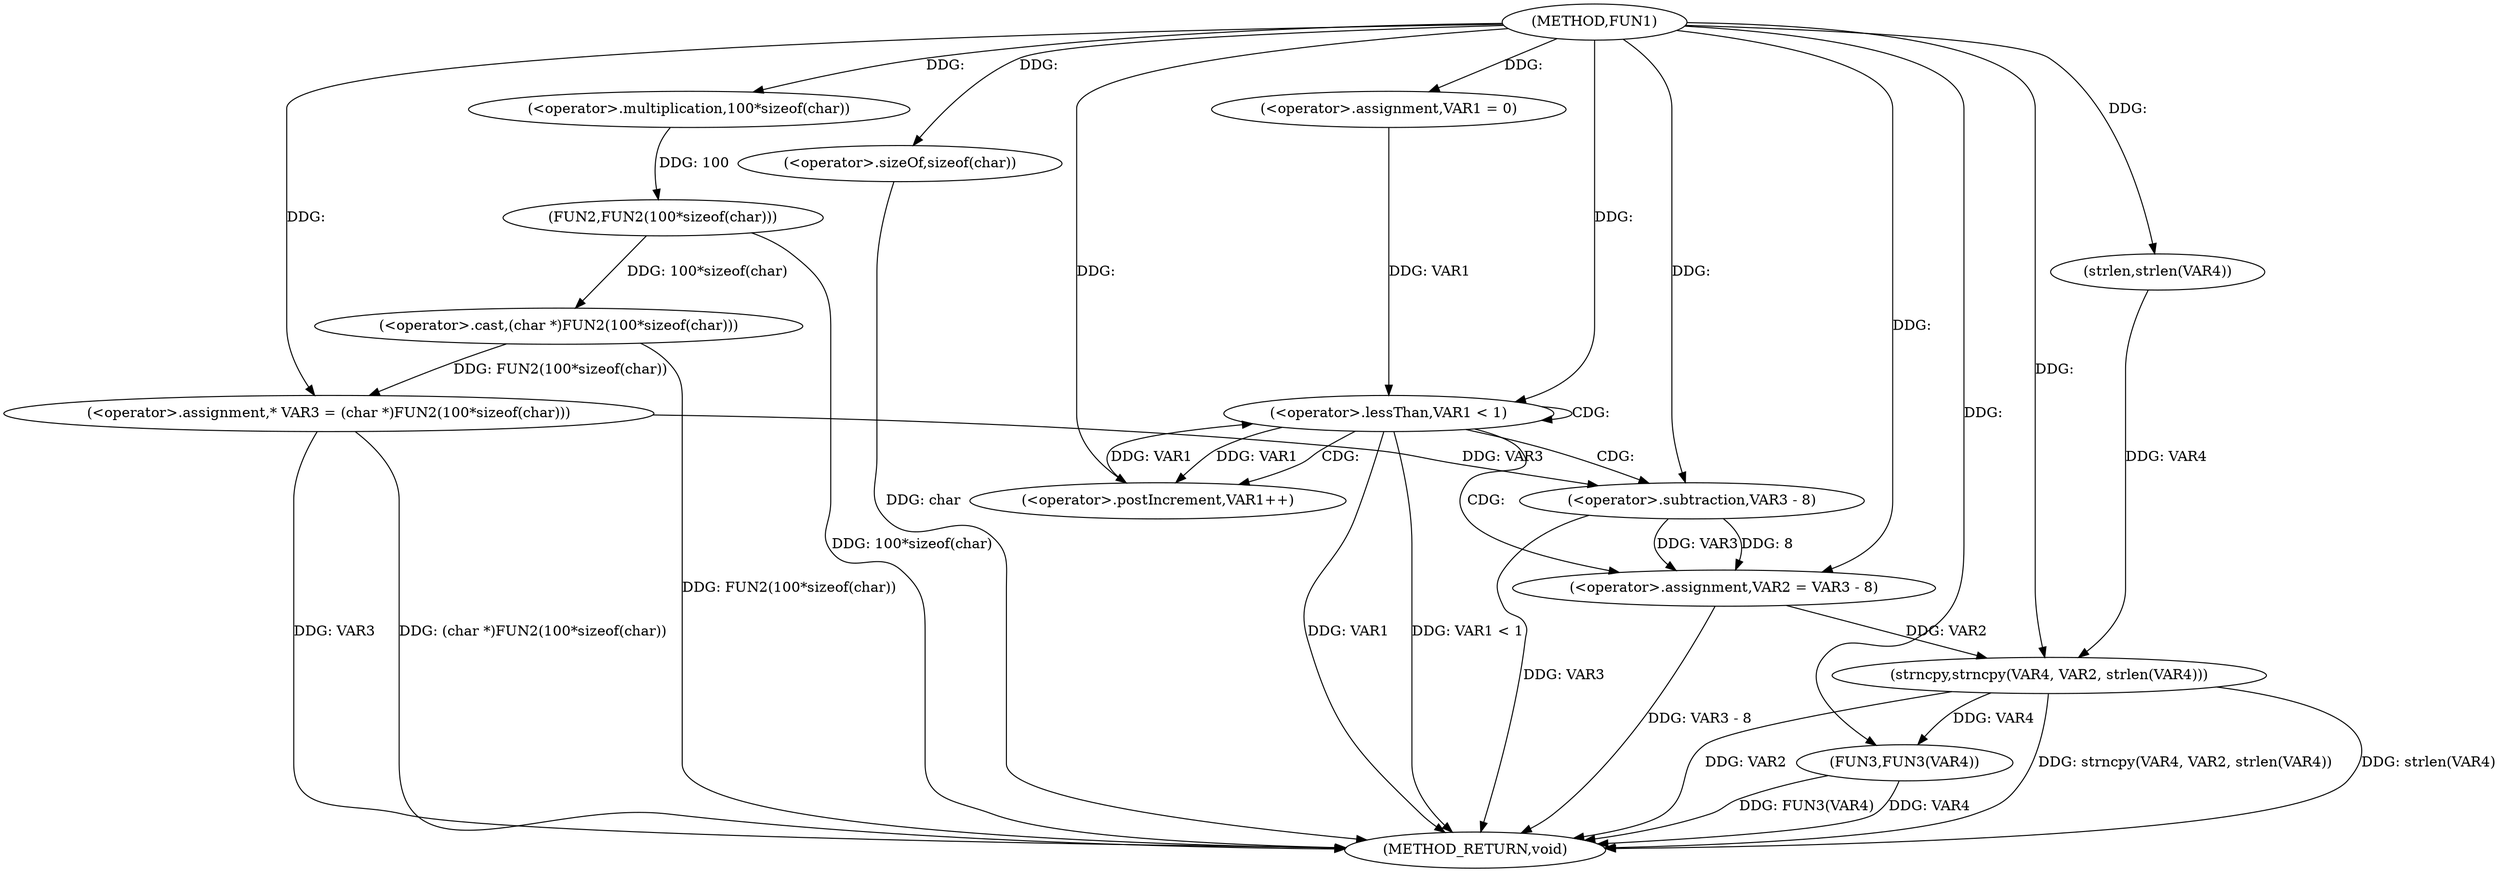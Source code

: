 digraph FUN1 {  
"1000100" [label = "(METHOD,FUN1)" ]
"1000138" [label = "(METHOD_RETURN,void)" ]
"1000105" [label = "(<operator>.assignment,* VAR3 = (char *)FUN2(100*sizeof(char)))" ]
"1000107" [label = "(<operator>.cast,(char *)FUN2(100*sizeof(char)))" ]
"1000109" [label = "(FUN2,FUN2(100*sizeof(char)))" ]
"1000110" [label = "(<operator>.multiplication,100*sizeof(char))" ]
"1000112" [label = "(<operator>.sizeOf,sizeof(char))" ]
"1000115" [label = "(<operator>.assignment,VAR1 = 0)" ]
"1000118" [label = "(<operator>.lessThan,VAR1 < 1)" ]
"1000121" [label = "(<operator>.postIncrement,VAR1++)" ]
"1000124" [label = "(<operator>.assignment,VAR2 = VAR3 - 8)" ]
"1000126" [label = "(<operator>.subtraction,VAR3 - 8)" ]
"1000131" [label = "(strncpy,strncpy(VAR4, VAR2, strlen(VAR4)))" ]
"1000134" [label = "(strlen,strlen(VAR4))" ]
"1000136" [label = "(FUN3,FUN3(VAR4))" ]
  "1000124" -> "1000138"  [ label = "DDG: VAR3 - 8"] 
  "1000105" -> "1000138"  [ label = "DDG: (char *)FUN2(100*sizeof(char))"] 
  "1000131" -> "1000138"  [ label = "DDG: strlen(VAR4)"] 
  "1000126" -> "1000138"  [ label = "DDG: VAR3"] 
  "1000118" -> "1000138"  [ label = "DDG: VAR1 < 1"] 
  "1000136" -> "1000138"  [ label = "DDG: FUN3(VAR4)"] 
  "1000118" -> "1000138"  [ label = "DDG: VAR1"] 
  "1000131" -> "1000138"  [ label = "DDG: VAR2"] 
  "1000112" -> "1000138"  [ label = "DDG: char"] 
  "1000109" -> "1000138"  [ label = "DDG: 100*sizeof(char)"] 
  "1000136" -> "1000138"  [ label = "DDG: VAR4"] 
  "1000105" -> "1000138"  [ label = "DDG: VAR3"] 
  "1000107" -> "1000138"  [ label = "DDG: FUN2(100*sizeof(char))"] 
  "1000131" -> "1000138"  [ label = "DDG: strncpy(VAR4, VAR2, strlen(VAR4))"] 
  "1000107" -> "1000105"  [ label = "DDG: FUN2(100*sizeof(char))"] 
  "1000100" -> "1000105"  [ label = "DDG: "] 
  "1000109" -> "1000107"  [ label = "DDG: 100*sizeof(char)"] 
  "1000110" -> "1000109"  [ label = "DDG: 100"] 
  "1000100" -> "1000110"  [ label = "DDG: "] 
  "1000100" -> "1000112"  [ label = "DDG: "] 
  "1000100" -> "1000115"  [ label = "DDG: "] 
  "1000121" -> "1000118"  [ label = "DDG: VAR1"] 
  "1000115" -> "1000118"  [ label = "DDG: VAR1"] 
  "1000100" -> "1000118"  [ label = "DDG: "] 
  "1000118" -> "1000121"  [ label = "DDG: VAR1"] 
  "1000100" -> "1000121"  [ label = "DDG: "] 
  "1000126" -> "1000124"  [ label = "DDG: VAR3"] 
  "1000126" -> "1000124"  [ label = "DDG: 8"] 
  "1000100" -> "1000124"  [ label = "DDG: "] 
  "1000105" -> "1000126"  [ label = "DDG: VAR3"] 
  "1000100" -> "1000126"  [ label = "DDG: "] 
  "1000134" -> "1000131"  [ label = "DDG: VAR4"] 
  "1000100" -> "1000131"  [ label = "DDG: "] 
  "1000124" -> "1000131"  [ label = "DDG: VAR2"] 
  "1000100" -> "1000134"  [ label = "DDG: "] 
  "1000131" -> "1000136"  [ label = "DDG: VAR4"] 
  "1000100" -> "1000136"  [ label = "DDG: "] 
  "1000118" -> "1000121"  [ label = "CDG: "] 
  "1000118" -> "1000124"  [ label = "CDG: "] 
  "1000118" -> "1000118"  [ label = "CDG: "] 
  "1000118" -> "1000126"  [ label = "CDG: "] 
}
